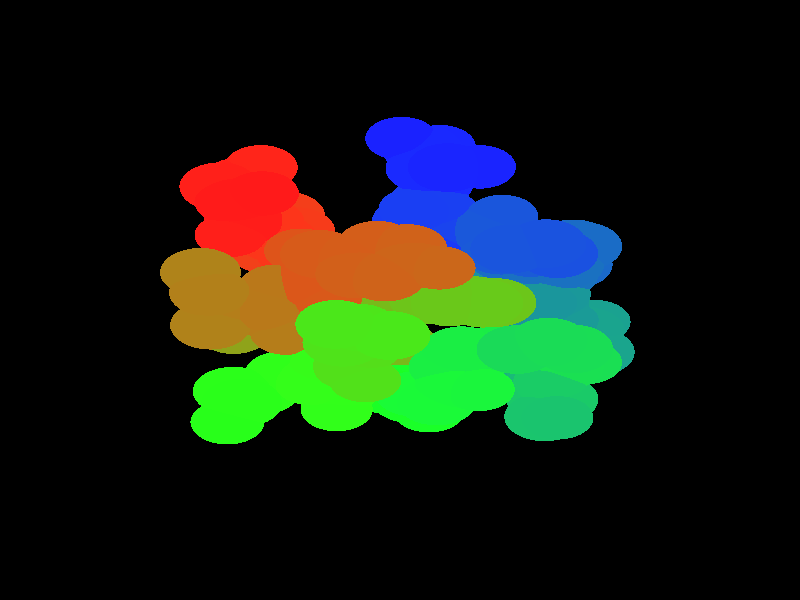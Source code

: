 // 
// Molecular graphics export from VMD 1.9.3
// http://www.ks.uiuc.edu/Research/vmd/
// Requires POV-Ray 3.5 or later
// 
// POV 3.x input script : vmdscene7.pov 
// try povray +W669 +H834 -Ivmdscene7.pov -Ovmdscene7.pov.tga +P +X +A +FT +C
#if (version < 3.5) 
#error "VMD POV3DisplayDevice has been compiled for POV-Ray 3.5 or above.\nPlease upgrade POV-Ray or recompile VMD."
#end 
#declare VMD_clip_on=array[3] {0, 0, 0};
#declare VMD_clip=array[3];
#declare VMD_scaledclip=array[3];
#declare VMD_line_width=0.0020;
#macro VMDC ( C1 )
  texture { pigment { rgbt C1 }}
#end
#macro VMD_point (P1, R1, C1)
  #local T = texture { finish { ambient 1.0 diffuse 0.0 phong 0.0 specular 0.0 } pigment { C1 } }
  #if(VMD_clip_on[2])
  intersection {
    sphere {P1, R1 texture {T} #if(VMD_clip_on[1]) clipped_by {VMD_clip[1]} #end no_shadow}
    VMD_clip[2]
  }
  #else
  sphere {P1, R1 texture {T} #if(VMD_clip_on[1]) clipped_by {VMD_clip[1]} #end no_shadow}
  #end
#end
#macro VMD_line (P1, P2, C1)
  #local T = texture { finish { ambient 1.0 diffuse 0.0 phong 0.0 specular 0.0 } pigment { C1 } }
  #if(VMD_clip_on[2])
  intersection {
    cylinder {P1, P2, VMD_line_width texture {T} #if(VMD_clip_on[1]) clipped_by {VMD_clip[1]} #end no_shadow}
    VMD_clip[2]
  }
  #else
  cylinder {P1, P2, VMD_line_width texture {T} #if(VMD_clip_on[1]) clipped_by {VMD_clip[1]} #end no_shadow}
  #end
#end
#macro VMD_sphere (P1, R1, C1)
  #local T = texture { pigment { C1 } }
  #if(VMD_clip_on[2])
  intersection {
    sphere {P1, R1 texture {T} #if(VMD_clip_on[1]) clipped_by {VMD_clip[1]} #end no_shadow}
    VMD_clip[2]
  }
  #else
  sphere {P1, R1 texture {T} #if(VMD_clip_on[1]) clipped_by {VMD_clip[1]} #end no_shadow}
  #end
#end
#macro VMD_cylinder (P1, P2, R1, C1, O1)
  #local T = texture { pigment { C1 } }
  #if(VMD_clip_on[2])
  intersection {
    cylinder {P1, P2, R1 #if(O1) open #end texture {T} #if(VMD_clip_on[1]) clipped_by {VMD_clip[1]} #end no_shadow}
    VMD_clip[2]
  }
  #else
  cylinder {P1, P2, R1 #if(O1) open #end texture {T} #if(VMD_clip_on[1]) clipped_by {VMD_clip[1]} #end no_shadow}
  #end
#end
#macro VMD_cone (P1, P2, R1, C1)
  #local T = texture { pigment { C1 } }
  #if(VMD_clip_on[2])
  intersection {
    cone {P1, R1, P2, VMD_line_width texture {T} #if(VMD_clip_on[1]) clipped_by {VMD_clip[1]} #end no_shadow}
    VMD_clip[2]
  }
  #else
  cone {P1, R1, P2, VMD_line_width texture {T} #if(VMD_clip_on[1]) clipped_by {VMD_clip[1]} #end no_shadow}
  #end
#end
#macro VMD_triangle (P1, P2, P3, N1, N2, N3, C1)
  #local T = texture { pigment { C1 } }
  smooth_triangle {P1, N1, P2, N2, P3, N3 texture {T} #if(VMD_clip_on[1]) clipped_by {VMD_clip[1]} #end no_shadow}
#end
#macro VMD_tricolor (P1, P2, P3, N1, N2, N3, C1, C2, C3)
  #local NX = P2-P1;
  #local NY = P3-P1;
  #local NZ = vcross(NX, NY);
  #local T = texture { pigment {
    average pigment_map {
      [1 gradient x color_map {[0 rgb 0] [1 C2*3]}]
      [1 gradient y color_map {[0 rgb 0] [1 C3*3]}]
      [1 gradient z color_map {[0 rgb 0] [1 C1*3]}]
    }
    matrix <1.01,0,1,0,1.01,1,0,0,1,-.002,-.002,-1>
    matrix <NX.x,NX.y,NX.z,NY.x,NY.y,NY.z,NZ.x,NZ.y,NZ.z,P1.x,P1.y,P1.z>
  } }
  smooth_triangle {P1, N1, P2, N2, P3, N3 texture {T} #if(VMD_clip_on[1]) clipped_by {VMD_clip[1]} #end no_shadow}
#end
camera {
  orthographic
  location <0.0000, 0.0000, -2.0000>
  look_at <-0.0000, -0.0000, 2.0000>
  up <0.0000, 3.0000, 0.0000>
  right <2.4065, 0.0000, 0.0000>
}
light_source { 
  <-0.1000, 0.1000, -1.0000> 
  color rgb<1.000, 1.000, 1.000> 
  parallel 
  point_at <0.0, 0.0, 0.0> 
}
light_source { 
  <1.0000, 2.0000, -0.5000> 
  color rgb<1.000, 1.000, 1.000> 
  parallel 
  point_at <0.0, 0.0, 0.0> 
}
background {
  color rgb<0.000, 0.000, 0.000>
}
fog {
  distance 3.1250 
  fog_type 1 
  color rgb<0.000, 0.000, 0.000> 
} 
#default { texture {
 finish { ambient 0.000 diffuse 0.650 phong 0.1 phong_size 40.000 specular 0.500 }
} }
#declare VMD_line_width=0.0020;
// MoleculeID: 0 ReprID: 0 Beginning VDW
VMD_sphere(<-0.4152,0.5325,-0.1356>,0.1109,rgbt<1.000,0.100,0.100,0.000>)
VMD_sphere(<-0.4966,0.4923,-0.0810>,0.1216,rgbt<1.000,0.106,0.100,0.000>)
VMD_sphere(<-0.4695,0.3963,-0.0350>,0.1216,rgbt<1.000,0.112,0.100,0.000>)
VMD_sphere(<-0.5093,0.3242,-0.0639>,0.1087,rgbt<1.000,0.120,0.100,0.000>)
VMD_sphere(<-0.5419,0.5660,-0.0119>,0.1216,rgbt<1.000,0.125,0.100,0.000>)
VMD_sphere(<-0.4787,0.5909,0.0735>,0.1216,rgbt<1.000,0.131,0.100,0.000>)
VMD_sphere(<-0.4783,0.5414,0.1450>,0.1087,rgbt<1.000,0.139,0.100,0.000>)
VMD_sphere(<-0.4186,0.6635,0.0678>,0.1109,rgbt<1.000,0.145,0.100,0.000>)
VMD_sphere(<-0.3989,0.3925,0.0295>,0.1109,rgbt<0.994,0.206,0.100,0.000>)
VMD_sphere(<-0.3693,0.3072,0.0838>,0.1216,rgbt<0.989,0.211,0.100,0.000>)
VMD_sphere(<-0.3108,0.2323,0.0273>,0.1216,rgbt<0.983,0.217,0.100,0.000>)
VMD_sphere(<-0.2792,0.1607,0.0679>,0.1087,rgbt<0.975,0.225,0.100,0.000>)
VMD_sphere(<-0.3162,0.3429,0.1741>,0.1216,rgbt<0.969,0.231,0.100,0.000>)
VMD_sphere(<-0.3840,0.3485,0.2609>,0.1216,rgbt<0.963,0.237,0.100,0.000>)
VMD_sphere(<-0.3474,0.4210,0.3342>,0.1216,rgbt<0.955,0.245,0.100,0.000>)
VMD_sphere(<-0.3928,0.2502,0.3086>,0.1216,rgbt<0.949,0.251,0.100,0.000>)
VMD_sphere(<-0.2981,0.2465,-0.0665>,0.1109,rgbt<0.869,0.331,0.100,0.000>)
VMD_sphere(<-0.2418,0.1845,-0.1295>,0.1216,rgbt<0.863,0.337,0.100,0.000>)
VMD_sphere(<-0.2786,0.0809,-0.1322>,0.1216,rgbt<0.858,0.342,0.100,0.000>)
VMD_sphere(<-0.2213,0.0145,-0.1400>,0.1087,rgbt<0.850,0.350,0.100,0.000>)
VMD_sphere(<-0.2389,0.2278,-0.2306>,0.1216,rgbt<0.844,0.356,0.100,0.000>)
VMD_sphere(<-0.1450,0.2100,-0.2816>,0.1216,rgbt<0.836,0.364,0.100,0.000>)
VMD_sphere(<-0.0685,0.2739,-0.2672>,0.1216,rgbt<0.830,0.370,0.100,0.000>)
VMD_sphere(<-0.1330,0.1302,-0.3418>,0.1216,rgbt<0.824,0.376,0.100,0.000>)
VMD_sphere(<0.0206,0.2577,-0.3112>,0.1216,rgbt<0.817,0.383,0.100,0.000>)
VMD_sphere(<-0.0445,0.1144,-0.3872>,0.1216,rgbt<0.811,0.389,0.100,0.000>)
VMD_sphere(<0.0327,0.1778,-0.3715>,0.1216,rgbt<0.805,0.395,0.100,0.000>)
VMD_sphere(<0.1186,0.1610,-0.4140>,0.1087,rgbt<0.797,0.403,0.100,0.000>)
VMD_sphere(<-0.3732,0.0666,-0.1213>,0.1109,rgbt<0.730,0.470,0.100,0.000>)
VMD_sphere(<-0.4171,-0.0287,-0.1148>,0.1216,rgbt<0.725,0.475,0.100,0.000>)
VMD_sphere(<-0.3736,-0.0846,-0.0312>,0.1216,rgbt<0.719,0.481,0.100,0.000>)
VMD_sphere(<-0.3423,-0.1652,-0.0456>,0.1087,rgbt<0.711,0.489,0.100,0.000>)
VMD_sphere(<-0.5275,-0.0245,-0.1066>,0.1216,rgbt<0.705,0.495,0.100,0.000>)
VMD_sphere(<-0.5729,0.0377,-0.1862>,0.1216,rgbt<0.699,0.501,0.100,0.000>)
VMD_sphere(<-0.5699,-0.1260,-0.1117>,0.1216,rgbt<0.691,0.509,0.100,0.000>)
VMD_sphere(<-0.6000,0.1384,-0.1518>,0.1216,rgbt<0.686,0.514,0.100,0.000>)
VMD_sphere(<-0.3689,-0.0415,0.0542>,0.1109,rgbt<0.605,0.595,0.100,0.000>)
VMD_sphere(<-0.3305,-0.0868,0.1405>,0.1216,rgbt<0.600,0.600,0.100,0.000>)
VMD_sphere(<-0.2251,-0.1151,0.1271>,0.1216,rgbt<0.594,0.606,0.100,0.000>)
VMD_sphere(<-0.1977,-0.1957,0.1497>,0.1087,rgbt<0.586,0.614,0.100,0.000>)
VMD_sphere(<-0.3433,-0.0188,0.2265>,0.1216,rgbt<0.580,0.620,0.100,0.000>)
VMD_sphere(<-0.3591,-0.0722,0.3211>,0.1216,rgbt<0.572,0.628,0.100,0.000>)
VMD_sphere(<-0.4635,-0.1025,0.3333>,0.1216,rgbt<0.566,0.634,0.100,0.000>)
VMD_sphere(<-0.5010,-0.1614,0.2809>,0.1087,rgbt<0.560,0.640,0.100,0.000>)
VMD_sphere(<-0.5148,-0.0621,0.4016>,0.1109,rgbt<0.553,0.647,0.100,0.000>)
VMD_sphere(<-0.1672,-0.0503,0.0865>,0.1109,rgbt<0.494,0.706,0.100,0.000>)
VMD_sphere(<-0.0667,-0.0689,0.0627>,0.1216,rgbt<0.488,0.712,0.100,0.000>)
VMD_sphere(<-0.0554,-0.1523,-0.0080>,0.1216,rgbt<0.480,0.720,0.100,0.000>)
VMD_sphere(<0.0014,-0.2172,0.0099>,0.1087,rgbt<0.474,0.726,0.100,0.000>)
VMD_sphere(<-0.0204,0.0229,0.0247>,0.1216,rgbt<0.467,0.733,0.100,0.000>)
VMD_sphere(<0.0831,0.0135,-0.0018>,0.1216,rgbt<0.461,0.739,0.100,0.000>)
VMD_sphere(<0.1569,0.0071,0.0604>,0.1216,rgbt<0.455,0.745,0.100,0.000>)
VMD_sphere(<0.1254,0.0052,-0.0970>,0.1216,rgbt<0.447,0.753,0.100,0.000>)
VMD_sphere(<0.2416,-0.0019,0.0105>,0.1109,rgbt<0.441,0.759,0.100,0.000>)
VMD_sphere(<0.2265,-0.0036,-0.0867>,0.1216,rgbt<0.433,0.767,0.100,0.000>)
VMD_sphere(<0.0888,0.0020,-0.1909>,0.1216,rgbt<0.427,0.773,0.100,0.000>)
VMD_sphere(<0.2886,-0.0128,-0.1648>,0.1216,rgbt<0.422,0.778,0.100,0.000>)
VMD_sphere(<0.1502,-0.0101,-0.2699>,0.1216,rgbt<0.414,0.786,0.100,0.000>)
VMD_sphere(<0.2497,-0.0161,-0.2574>,0.1216,rgbt<0.408,0.792,0.100,0.000>)
VMD_sphere(<-0.1109,-0.1536,-0.0863>,0.1109,rgbt<0.336,0.864,0.100,0.000>)
VMD_sphere(<-0.1119,-0.2349,-0.1525>,0.1216,rgbt<0.328,0.872,0.100,0.000>)
VMD_sphere(<-0.1471,-0.3274,-0.1046>,0.1216,rgbt<0.322,0.878,0.100,0.000>)
VMD_sphere(<-0.1049,-0.4026,-0.1218>,0.1087,rgbt<0.316,0.884,0.100,0.000>)
VMD_sphere(<-0.1717,-0.2116,-0.2419>,0.1216,rgbt<0.308,0.892,0.100,0.000>)
VMD_sphere(<-0.1248,-0.1404,-0.3117>,0.1216,rgbt<0.302,0.898,0.100,0.000>)
VMD_sphere(<-0.1931,-0.1217,-0.3952>,0.1216,rgbt<0.296,0.904,0.100,0.000>)
VMD_sphere(<-0.0301,-0.1776,-0.3531>,0.1216,rgbt<0.289,0.911,0.100,0.000>)
VMD_sphere(<-0.2210,-0.3229,-0.0433>,0.1109,rgbt<0.210,0.990,0.100,0.000>)
VMD_sphere(<-0.2622,-0.4059,0.0066>,0.1216,rgbt<0.203,0.997,0.100,0.000>)
VMD_sphere(<-0.1886,-0.4596,0.0672>,0.1216,rgbt<0.197,1.000,0.100,0.000>)
VMD_sphere(<-0.1904,-0.5474,0.0690>,0.1087,rgbt<0.191,1.000,0.100,0.000>)
VMD_sphere(<-0.3470,-0.3746,0.0698>,0.1216,rgbt<0.183,1.000,0.100,0.000>)
VMD_sphere(<-0.4223,-0.4531,0.0879>,0.1216,rgbt<0.177,1.000,0.100,0.000>)
VMD_sphere(<-0.5016,-0.4556,0.0115>,0.1216,rgbt<0.169,1.000,0.100,0.000>)
VMD_sphere(<-0.4765,-0.5142,-0.0781>,0.1216,rgbt<0.164,1.000,0.100,0.000>)
VMD_sphere(<-0.5194,-0.6111,-0.0751>,0.1109,rgbt<0.158,1.000,0.100,0.000>)
VMD_sphere(<-0.1244,-0.4069,0.1144>,0.1109,rgbt<0.100,1.000,0.136,0.000>)
VMD_sphere(<-0.0450,-0.4455,0.1712>,0.1216,rgbt<0.100,1.000,0.142,0.000>)
VMD_sphere(<0.0333,-0.4933,0.1091>,0.1216,rgbt<0.100,1.000,0.148,0.000>)
VMD_sphere(<0.0870,-0.5532,0.1445>,0.1087,rgbt<0.100,1.000,0.156,0.000>)
VMD_sphere(<-0.0035,-0.3636,0.2322>,0.1216,rgbt<0.100,1.000,0.162,0.000>)
VMD_sphere(<0.0177,-0.3945,0.3352>,0.1216,rgbt<0.100,1.000,0.167,0.000>)
VMD_sphere(<0.0964,-0.4332,0.3523>,0.1087,rgbt<0.100,1.000,0.175,0.000>)
VMD_sphere(<-0.0456,-0.3774,0.3960>,0.1087,rgbt<0.100,1.000,0.181,0.000>)
VMD_sphere(<0.0376,-0.4700,0.0160>,0.1109,rgbt<0.100,0.986,0.214,0.000>)
VMD_sphere(<0.1100,-0.5047,-0.0517>,0.1216,rgbt<0.100,0.980,0.220,0.000>)
VMD_sphere(<0.1655,-0.4257,-0.1043>,0.1216,rgbt<0.100,0.972,0.228,0.000>)
VMD_sphere(<0.2364,-0.4470,-0.1522>,0.1087,rgbt<0.100,0.966,0.234,0.000>)
VMD_sphere(<0.1365,-0.3347,-0.0955>,0.1109,rgbt<0.100,0.939,0.261,0.000>)
VMD_sphere(<0.1861,-0.2533,-0.1386>,0.1216,rgbt<0.100,0.933,0.267,0.000>)
VMD_sphere(<0.2910,-0.2477,-0.1059>,0.1216,rgbt<0.100,0.927,0.273,0.000>)
VMD_sphere(<0.3082,-0.2472,-0.0191>,0.1087,rgbt<0.100,0.919,0.281,0.000>)
VMD_sphere(<0.3622,-0.2455,-0.1712>,0.1109,rgbt<0.100,0.894,0.306,0.000>)
VMD_sphere(<0.4638,-0.2427,-0.1452>,0.1216,rgbt<0.100,0.886,0.314,0.000>)
VMD_sphere(<0.4960,-0.3254,-0.0804>,0.1216,rgbt<0.100,0.880,0.320,0.000>)
VMD_sphere(<0.5593,-0.3123,-0.0208>,0.1087,rgbt<0.100,0.874,0.326,0.000>)
VMD_sphere(<0.5194,-0.2448,-0.2400>,0.1216,rgbt<0.100,0.866,0.334,0.000>)
VMD_sphere(<0.4468,-0.2106,-0.3143>,0.1216,rgbt<0.100,0.861,0.339,0.000>)
VMD_sphere(<0.3520,-0.2477,-0.2748>,0.1216,rgbt<0.100,0.853,0.347,0.000>)
VMD_sphere(<0.4510,-0.4096,-0.0887>,0.1109,rgbt<0.100,0.800,0.400,0.000>)
VMD_sphere(<0.4750,-0.4963,-0.0341>,0.1216,rgbt<0.100,0.794,0.406,0.000>)
VMD_sphere(<0.4413,-0.4941,0.0706>,0.1216,rgbt<0.100,0.788,0.412,0.000>)
VMD_sphere(<0.4446,-0.5674,0.1189>,0.1087,rgbt<0.100,0.780,0.420,0.000>)
VMD_sphere(<0.4353,-0.5845,-0.0864>,0.1216,rgbt<0.100,0.774,0.426,0.000>)
VMD_sphere(<0.4733,-0.5891,-0.1803>,0.1087,rgbt<0.100,0.767,0.433,0.000>)
VMD_sphere(<0.4110,-0.4105,0.1064>,0.1109,rgbt<0.100,0.728,0.472,0.000>)
VMD_sphere(<0.3663,-0.3962,0.2007>,0.1216,rgbt<0.100,0.722,0.478,0.000>)
VMD_sphere(<0.4306,-0.3418,0.2715>,0.1216,rgbt<0.100,0.714,0.486,0.000>)
VMD_sphere(<0.3989,-0.3173,0.3497>,0.1087,rgbt<0.100,0.708,0.492,0.000>)
VMD_sphere(<0.2707,-0.3424,0.1913>,0.1216,rgbt<0.100,0.702,0.498,0.000>)
VMD_sphere(<0.2263,-0.3557,0.1016>,0.1087,rgbt<0.100,0.694,0.506,0.000>)
VMD_sphere(<0.5193,-0.3180,0.2438>,0.1109,rgbt<0.100,0.655,0.545,0.000>)
VMD_sphere(<0.5844,-0.2601,0.3025>,0.1216,rgbt<0.100,0.649,0.551,0.000>)
VMD_sphere(<0.5543,-0.1549,0.3128>,0.1216,rgbt<0.100,0.642,0.558,0.000>)
VMD_sphere(<0.5848,-0.1079,0.3806>,0.1087,rgbt<0.100,0.636,0.564,0.000>)
VMD_sphere(<0.4939,-0.1181,0.2478>,0.1109,rgbt<0.100,0.608,0.592,0.000>)
VMD_sphere(<0.4472,-0.0242,0.2557>,0.1216,rgbt<0.100,0.602,0.598,0.000>)
VMD_sphere(<0.4523,0.0305,0.1602>,0.1216,rgbt<0.100,0.597,0.603,0.000>)
VMD_sphere(<0.4251,-0.0105,0.0870>,0.1087,rgbt<0.100,0.589,0.611,0.000>)
VMD_sphere(<0.3433,-0.0402,0.2901>,0.1216,rgbt<0.100,0.583,0.617,0.000>)
VMD_sphere(<0.3056,0.0396,0.3558>,0.1216,rgbt<0.100,0.577,0.623,0.000>)
VMD_sphere(<0.2760,0.1321,0.3037>,0.1216,rgbt<0.100,0.569,0.631,0.000>)
VMD_sphere(<0.1715,0.1464,0.3021>,0.1109,rgbt<0.100,0.563,0.637,0.000>)
VMD_sphere(<0.1162,0.1714,0.3754>,0.1216,rgbt<0.100,0.556,0.644,0.000>)
VMD_sphere(<0.1516,0.1883,0.4607>,0.1109,rgbt<0.100,0.550,0.650,0.000>)
VMD_sphere(<0.0234,0.1798,0.3641>,0.1109,rgbt<0.100,0.544,0.656,0.000>)
VMD_sphere(<0.4843,0.1217,0.1584>,0.1109,rgbt<0.100,0.450,0.750,0.000>)
VMD_sphere(<0.4927,0.1779,0.0701>,0.1216,rgbt<0.100,0.444,0.756,0.000>)
VMD_sphere(<0.3950,0.2016,0.0240>,0.1216,rgbt<0.100,0.438,0.762,0.000>)
VMD_sphere(<0.3218,0.2001,0.0734>,0.1087,rgbt<0.100,0.430,0.770,0.000>)
VMD_sphere(<0.5467,0.2690,0.0994>,0.1216,rgbt<0.100,0.425,0.775,0.000>)
VMD_sphere(<0.5217,0.2809,0.2049>,0.1216,rgbt<0.100,0.419,0.781,0.000>)
VMD_sphere(<0.5178,0.1775,0.2398>,0.1216,rgbt<0.100,0.411,0.789,0.000>)
VMD_sphere(<0.3927,0.2260,-0.0694>,0.1109,rgbt<0.100,0.358,0.842,0.000>)
VMD_sphere(<0.3046,0.2490,-0.1211>,0.1216,rgbt<0.100,0.352,0.848,0.000>)
VMD_sphere(<0.2600,0.3432,-0.0849>,0.1216,rgbt<0.100,0.344,0.856,0.000>)
VMD_sphere(<0.3074,0.4174,-0.0881>,0.1087,rgbt<0.100,0.339,0.861,0.000>)
VMD_sphere(<0.3332,0.2552,-0.2269>,0.1216,rgbt<0.100,0.333,0.867,0.000>)
VMD_sphere(<0.4391,0.2819,-0.2236>,0.1216,rgbt<0.100,0.325,0.875,0.000>)
VMD_sphere(<0.4746,0.2313,-0.1336>,0.1216,rgbt<0.100,0.319,0.881,0.000>)
VMD_sphere(<0.1696,0.3429,-0.0511>,0.1109,rgbt<0.100,0.266,0.934,0.000>)
VMD_sphere(<0.1218,0.4297,-0.0183>,0.1216,rgbt<0.100,0.260,0.940,0.000>)
VMD_sphere(<0.0895,0.4906,-0.1039>,0.1216,rgbt<0.100,0.252,0.948,0.000>)
VMD_sphere(<0.0444,0.4543,-0.1703>,0.1087,rgbt<0.100,0.247,0.953,0.000>)
VMD_sphere(<0.0374,0.3940,0.0419>,0.1216,rgbt<0.100,0.239,0.961,0.000>)
VMD_sphere(<0.0105,0.2991,-0.0052>,0.1216,rgbt<0.100,0.233,0.967,0.000>)
VMD_sphere(<0.1058,0.2609,-0.0432>,0.1216,rgbt<0.100,0.227,0.973,0.000>)
VMD_sphere(<0.1113,0.5835,-0.1015>,0.1109,rgbt<0.100,0.174,1.000,0.000>)
VMD_sphere(<0.0781,0.6562,-0.1700>,0.1216,rgbt<0.100,0.166,1.000,0.000>)
VMD_sphere(<0.0673,0.7526,-0.1200>,0.1216,rgbt<0.100,0.161,1.000,0.000>)
VMD_sphere(<0.1194,0.7665,-0.0480>,0.1087,rgbt<0.100,0.155,1.000,0.000>)
VMD_sphere(<0.1435,0.6623,-0.2578>,0.1216,rgbt<0.100,0.147,1.000,0.000>)
VMD_sphere(<0.2401,0.6655,-0.2297>,0.1087,rgbt<0.100,0.141,1.000,0.000>)
VMD_sphere(<0.0044,0.8071,-0.1516>,0.1087,rgbt<0.100,0.133,1.000,0.000>)
// End of POV-Ray 3.x generation 
